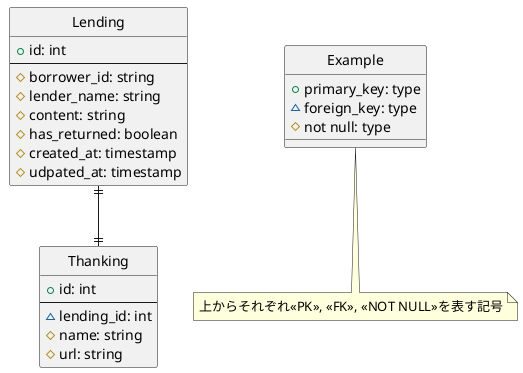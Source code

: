 @startuml

hide circle
skinparam inetype ortho

entity Lending {
    +id: int
    --
    #borrower_id: string
    #lender_name: string
    #content: string
    #has_returned: boolean
    #created_at: timestamp
    #udpated_at: timestamp
}

entity Thanking {
    +id: int
    --
    ~lending_id: int
    #name: string
    #url: string
}

Lending ||--|| Thanking

entity Example {
    +primary_key: type
    ~foreign_key: type
    #not null: type
}
note bottom: 上からそれぞれ<<PK>>, <<FK>>, <<NOT NULL>>を表す記号

@enduml
